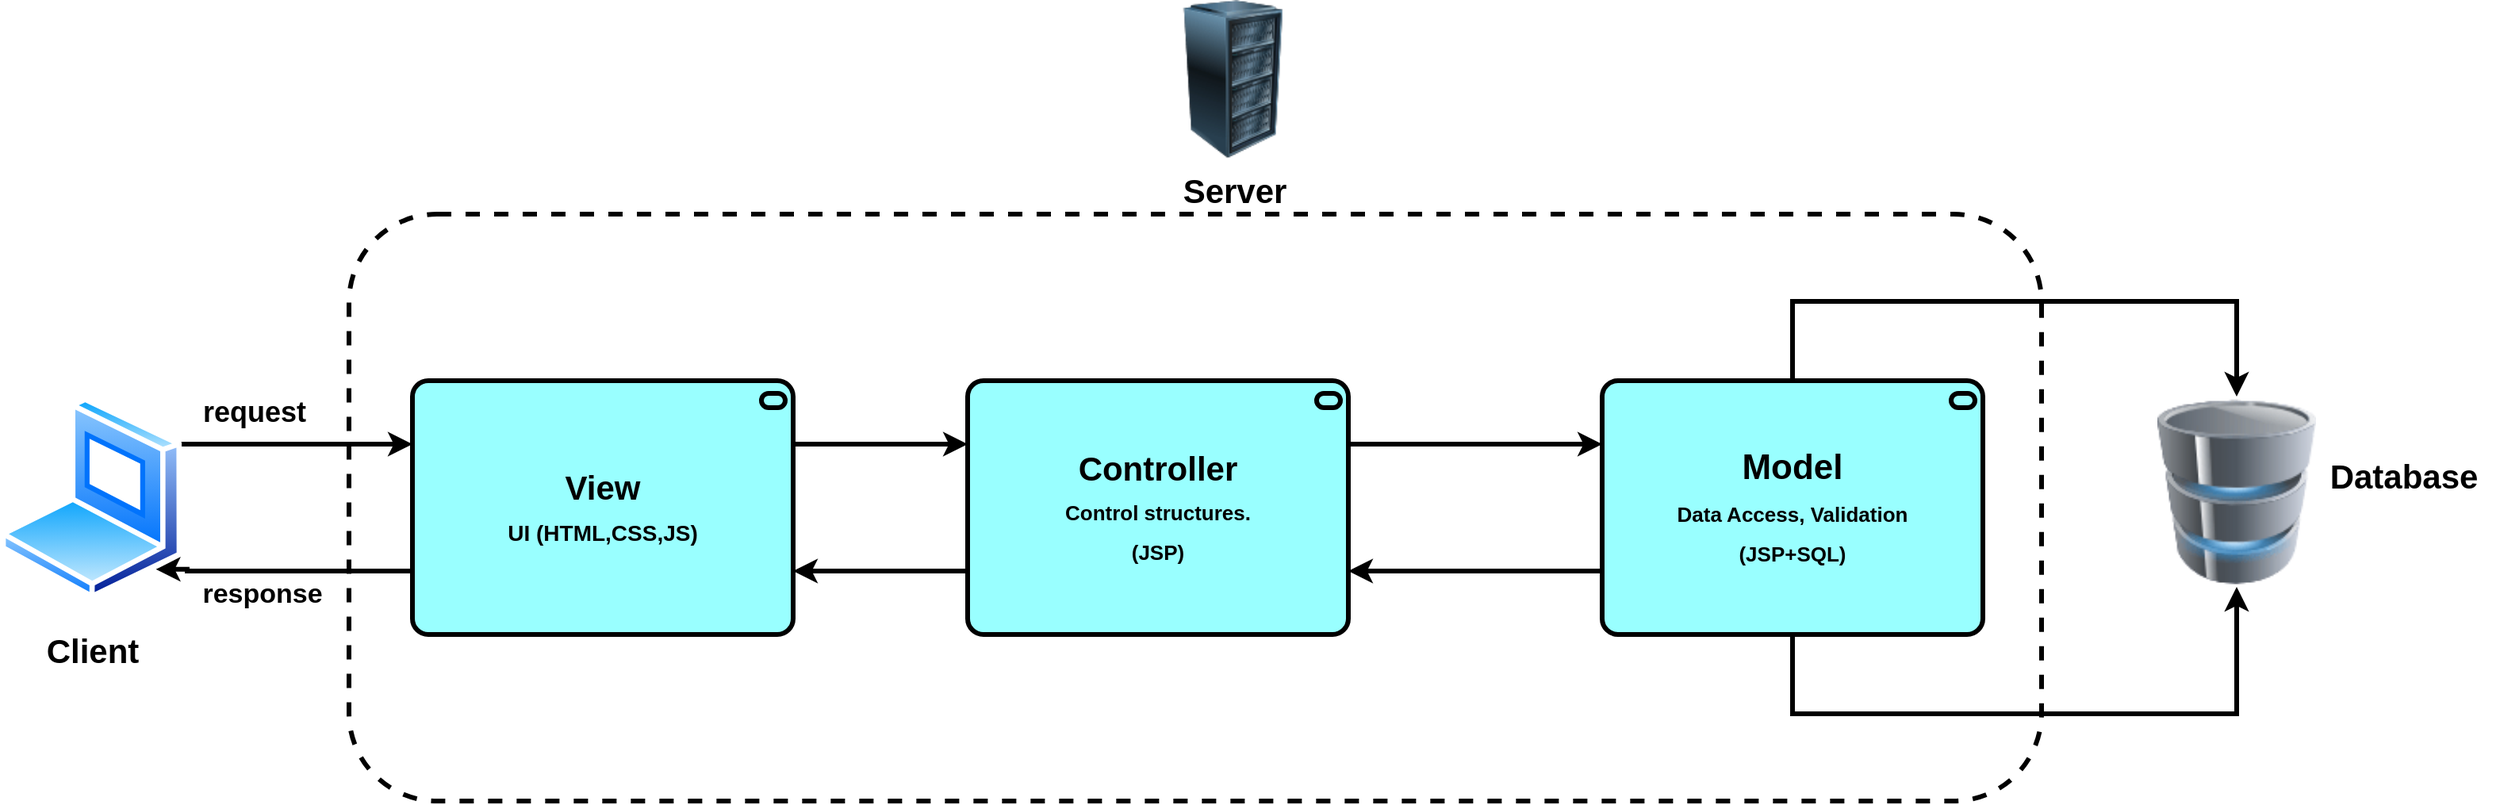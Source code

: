 <mxfile version="20.2.2" type="device"><diagram id="lQLDyQpl4-8s6RIdvOnH" name="Sayfa -1"><mxGraphModel dx="2903" dy="1026" grid="1" gridSize="10" guides="1" tooltips="1" connect="1" arrows="1" fold="1" page="1" pageScale="1" pageWidth="827" pageHeight="1169" math="0" shadow="0"><root><mxCell id="0"/><mxCell id="1" parent="0"/><mxCell id="vnRfdgtXUubEuRXoZ7Qq-77" value="&lt;font style=&quot;font-size: 21px;&quot;&gt;&lt;b&gt;Server&lt;/b&gt;&lt;/font&gt;" style="text;html=1;align=center;verticalAlign=middle;resizable=0;points=[];autosize=1;strokeColor=none;fillColor=none;strokeWidth=3;" parent="1" vertex="1"><mxGeometry x="272.5" y="380" width="90" height="40" as="geometry"/></mxCell><mxCell id="ztAA4Hnkc5SKSpDolOU2-6" style="edgeStyle=orthogonalEdgeStyle;rounded=0;orthogonalLoop=1;jettySize=auto;html=1;exitX=1;exitY=0.25;exitDx=0;exitDy=0;entryX=0;entryY=0.25;entryDx=0;entryDy=0;entryPerimeter=0;strokeWidth=3;" edge="1" parent="1" source="vnRfdgtXUubEuRXoZ7Qq-79" target="vnRfdgtXUubEuRXoZ7Qq-93"><mxGeometry relative="1" as="geometry"><Array as="points"><mxPoint x="-351" y="560"/></Array></mxGeometry></mxCell><mxCell id="vnRfdgtXUubEuRXoZ7Qq-79" value="" style="aspect=fixed;perimeter=ellipsePerimeter;html=1;align=center;shadow=0;dashed=0;spacingTop=3;image;image=img/lib/active_directory/laptop_client.svg;fontSize=21;strokeWidth=3;" parent="1" vertex="1"><mxGeometry x="-460" y="530.0" width="115" height="127.78" as="geometry"/></mxCell><mxCell id="vnRfdgtXUubEuRXoZ7Qq-81" value="" style="image;html=1;image=img/lib/clip_art/computers/Database_128x128.png;fontSize=21;strokeWidth=3;" parent="1" vertex="1"><mxGeometry x="900" y="530" width="100" height="120" as="geometry"/></mxCell><mxCell id="vnRfdgtXUubEuRXoZ7Qq-82" value="" style="image;html=1;image=img/lib/clip_art/computers/Server_Rack_128x128.png;fontSize=21;strokeWidth=3;" parent="1" vertex="1"><mxGeometry x="260" y="280" width="115" height="100" as="geometry"/></mxCell><mxCell id="vnRfdgtXUubEuRXoZ7Qq-83" value="&lt;b&gt;Client&lt;/b&gt;" style="text;html=1;align=center;verticalAlign=middle;resizable=0;points=[];autosize=1;strokeColor=none;fillColor=none;fontSize=21;strokeWidth=3;" parent="1" vertex="1"><mxGeometry x="-442.5" y="670.0" width="80" height="40" as="geometry"/></mxCell><mxCell id="vnRfdgtXUubEuRXoZ7Qq-84" value="&lt;b&gt;Database&lt;/b&gt;" style="text;html=1;align=center;verticalAlign=middle;resizable=0;points=[];autosize=1;strokeColor=none;fillColor=none;fontSize=21;strokeWidth=3;" parent="1" vertex="1"><mxGeometry x="995" y="560" width="120" height="40" as="geometry"/></mxCell><mxCell id="qhR25-uEG3B1rU2IjAMF-1" style="edgeStyle=orthogonalEdgeStyle;rounded=0;orthogonalLoop=1;jettySize=auto;html=1;entryX=0.5;entryY=0;entryDx=0;entryDy=0;fontSize=22;exitX=0.5;exitY=0;exitDx=0;exitDy=0;exitPerimeter=0;strokeWidth=3;" parent="1" source="vnRfdgtXUubEuRXoZ7Qq-87" target="vnRfdgtXUubEuRXoZ7Qq-81" edge="1"><mxGeometry relative="1" as="geometry"><Array as="points"><mxPoint x="670" y="470"/><mxPoint x="950" y="470"/></Array></mxGeometry></mxCell><mxCell id="qhR25-uEG3B1rU2IjAMF-3" style="edgeStyle=orthogonalEdgeStyle;rounded=0;orthogonalLoop=1;jettySize=auto;html=1;exitX=0.5;exitY=1;exitDx=0;exitDy=0;exitPerimeter=0;entryX=0.5;entryY=1;entryDx=0;entryDy=0;fontSize=22;strokeWidth=3;" parent="1" source="vnRfdgtXUubEuRXoZ7Qq-87" target="vnRfdgtXUubEuRXoZ7Qq-81" edge="1"><mxGeometry relative="1" as="geometry"><Array as="points"><mxPoint x="670" y="730"/><mxPoint x="950" y="730"/></Array></mxGeometry></mxCell><mxCell id="qhR25-uEG3B1rU2IjAMF-5" style="edgeStyle=orthogonalEdgeStyle;rounded=0;orthogonalLoop=1;jettySize=auto;html=1;exitX=0;exitY=0.75;exitDx=0;exitDy=0;exitPerimeter=0;entryX=1;entryY=0.75;entryDx=0;entryDy=0;entryPerimeter=0;fontSize=22;strokeWidth=3;" parent="1" source="vnRfdgtXUubEuRXoZ7Qq-87" target="vnRfdgtXUubEuRXoZ7Qq-90" edge="1"><mxGeometry relative="1" as="geometry"/></mxCell><mxCell id="vnRfdgtXUubEuRXoZ7Qq-87" value="&lt;b style=&quot;&quot;&gt;&lt;font style=&quot;font-size: 22px;&quot;&gt;Model&lt;/font&gt;&lt;br&gt;&lt;span style=&quot;font-size: 13px;&quot;&gt;Data Access, Validation&lt;br&gt;(JSP+SQL)&lt;/span&gt;&lt;br&gt;&lt;/b&gt;" style="html=1;outlineConnect=0;whiteSpace=wrap;fillColor=#99ffff;shape=mxgraph.archimate3.application;appType=serv;archiType=rounded;fontSize=21;strokeWidth=3;" parent="1" vertex="1"><mxGeometry x="550" y="520" width="240" height="160" as="geometry"/></mxCell><mxCell id="qhR25-uEG3B1rU2IjAMF-4" style="edgeStyle=orthogonalEdgeStyle;rounded=0;orthogonalLoop=1;jettySize=auto;html=1;exitX=1;exitY=0.25;exitDx=0;exitDy=0;exitPerimeter=0;entryX=0;entryY=0.25;entryDx=0;entryDy=0;entryPerimeter=0;fontSize=22;strokeWidth=3;" parent="1" source="vnRfdgtXUubEuRXoZ7Qq-90" target="vnRfdgtXUubEuRXoZ7Qq-87" edge="1"><mxGeometry relative="1" as="geometry"/></mxCell><mxCell id="ztAA4Hnkc5SKSpDolOU2-2" style="edgeStyle=orthogonalEdgeStyle;rounded=0;orthogonalLoop=1;jettySize=auto;html=1;exitX=0;exitY=0.75;exitDx=0;exitDy=0;exitPerimeter=0;entryX=1;entryY=0.75;entryDx=0;entryDy=0;entryPerimeter=0;strokeWidth=3;" edge="1" parent="1" source="vnRfdgtXUubEuRXoZ7Qq-90" target="vnRfdgtXUubEuRXoZ7Qq-93"><mxGeometry relative="1" as="geometry"/></mxCell><mxCell id="vnRfdgtXUubEuRXoZ7Qq-90" value="&lt;b style=&quot;&quot;&gt;Controller&lt;br&gt;&lt;font style=&quot;font-size: 13px;&quot;&gt;Control structures. &lt;br&gt;(JSP)&lt;/font&gt;&lt;br&gt;&lt;/b&gt;" style="html=1;outlineConnect=0;whiteSpace=wrap;fillColor=#99ffff;shape=mxgraph.archimate3.application;appType=serv;archiType=rounded;fontSize=21;strokeWidth=3;" parent="1" vertex="1"><mxGeometry x="150" y="520" width="240" height="160" as="geometry"/></mxCell><mxCell id="ztAA4Hnkc5SKSpDolOU2-1" style="edgeStyle=orthogonalEdgeStyle;rounded=0;orthogonalLoop=1;jettySize=auto;html=1;exitX=1;exitY=0.25;exitDx=0;exitDy=0;exitPerimeter=0;entryX=0;entryY=0.25;entryDx=0;entryDy=0;entryPerimeter=0;strokeWidth=3;" edge="1" parent="1" source="vnRfdgtXUubEuRXoZ7Qq-93" target="vnRfdgtXUubEuRXoZ7Qq-90"><mxGeometry relative="1" as="geometry"/></mxCell><mxCell id="ztAA4Hnkc5SKSpDolOU2-8" style="edgeStyle=orthogonalEdgeStyle;rounded=0;orthogonalLoop=1;jettySize=auto;html=1;exitX=0;exitY=0.75;exitDx=0;exitDy=0;exitPerimeter=0;entryX=1;entryY=1;entryDx=0;entryDy=0;strokeWidth=3;" edge="1" parent="1" source="vnRfdgtXUubEuRXoZ7Qq-93" target="vnRfdgtXUubEuRXoZ7Qq-79"><mxGeometry relative="1" as="geometry"><Array as="points"><mxPoint x="-342" y="640"/></Array></mxGeometry></mxCell><mxCell id="vnRfdgtXUubEuRXoZ7Qq-93" value="&lt;b style=&quot;&quot;&gt;&lt;font style=&quot;font-size: 21px;&quot;&gt;View&lt;/font&gt;&lt;br&gt;&lt;span style=&quot;font-size: 14px;&quot;&gt;UI (HTML,CSS,JS)&lt;/span&gt;&lt;br&gt;&lt;/b&gt;" style="html=1;outlineConnect=0;whiteSpace=wrap;fillColor=#99ffff;shape=mxgraph.archimate3.application;appType=serv;archiType=rounded;fontSize=21;strokeWidth=3;" parent="1" vertex="1"><mxGeometry x="-200" y="520" width="240" height="160" as="geometry"/></mxCell><mxCell id="ztAA4Hnkc5SKSpDolOU2-9" value="" style="rounded=1;whiteSpace=wrap;html=1;fillColor=none;dashed=1;strokeWidth=3;" vertex="1" parent="1"><mxGeometry x="-240" y="415" width="1067" height="370" as="geometry"/></mxCell><mxCell id="ztAA4Hnkc5SKSpDolOU2-10" value="&lt;b&gt;&lt;font style=&quot;font-size: 18px;&quot;&gt;request&lt;/font&gt;&lt;/b&gt;" style="text;html=1;align=center;verticalAlign=middle;resizable=0;points=[];autosize=1;strokeColor=none;fillColor=none;" vertex="1" parent="1"><mxGeometry x="-345" y="520" width="90" height="40" as="geometry"/></mxCell><mxCell id="ztAA4Hnkc5SKSpDolOU2-11" value="&lt;font style=&quot;font-size: 17px;&quot;&gt;&lt;b&gt;response&lt;/b&gt;&lt;/font&gt;" style="text;html=1;align=center;verticalAlign=middle;resizable=0;points=[];autosize=1;strokeColor=none;fillColor=none;fontSize=17;" vertex="1" parent="1"><mxGeometry x="-345" y="640" width="100" height="30" as="geometry"/></mxCell></root></mxGraphModel></diagram></mxfile>